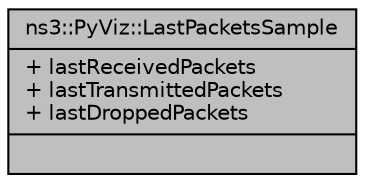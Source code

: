 digraph "ns3::PyViz::LastPacketsSample"
{
  edge [fontname="Helvetica",fontsize="10",labelfontname="Helvetica",labelfontsize="10"];
  node [fontname="Helvetica",fontsize="10",shape=record];
  Node1 [label="{ns3::PyViz::LastPacketsSample\n|+ lastReceivedPackets\l+ lastTransmittedPackets\l+ lastDroppedPackets\l|}",height=0.2,width=0.4,color="black", fillcolor="grey75", style="filled", fontcolor="black"];
}
